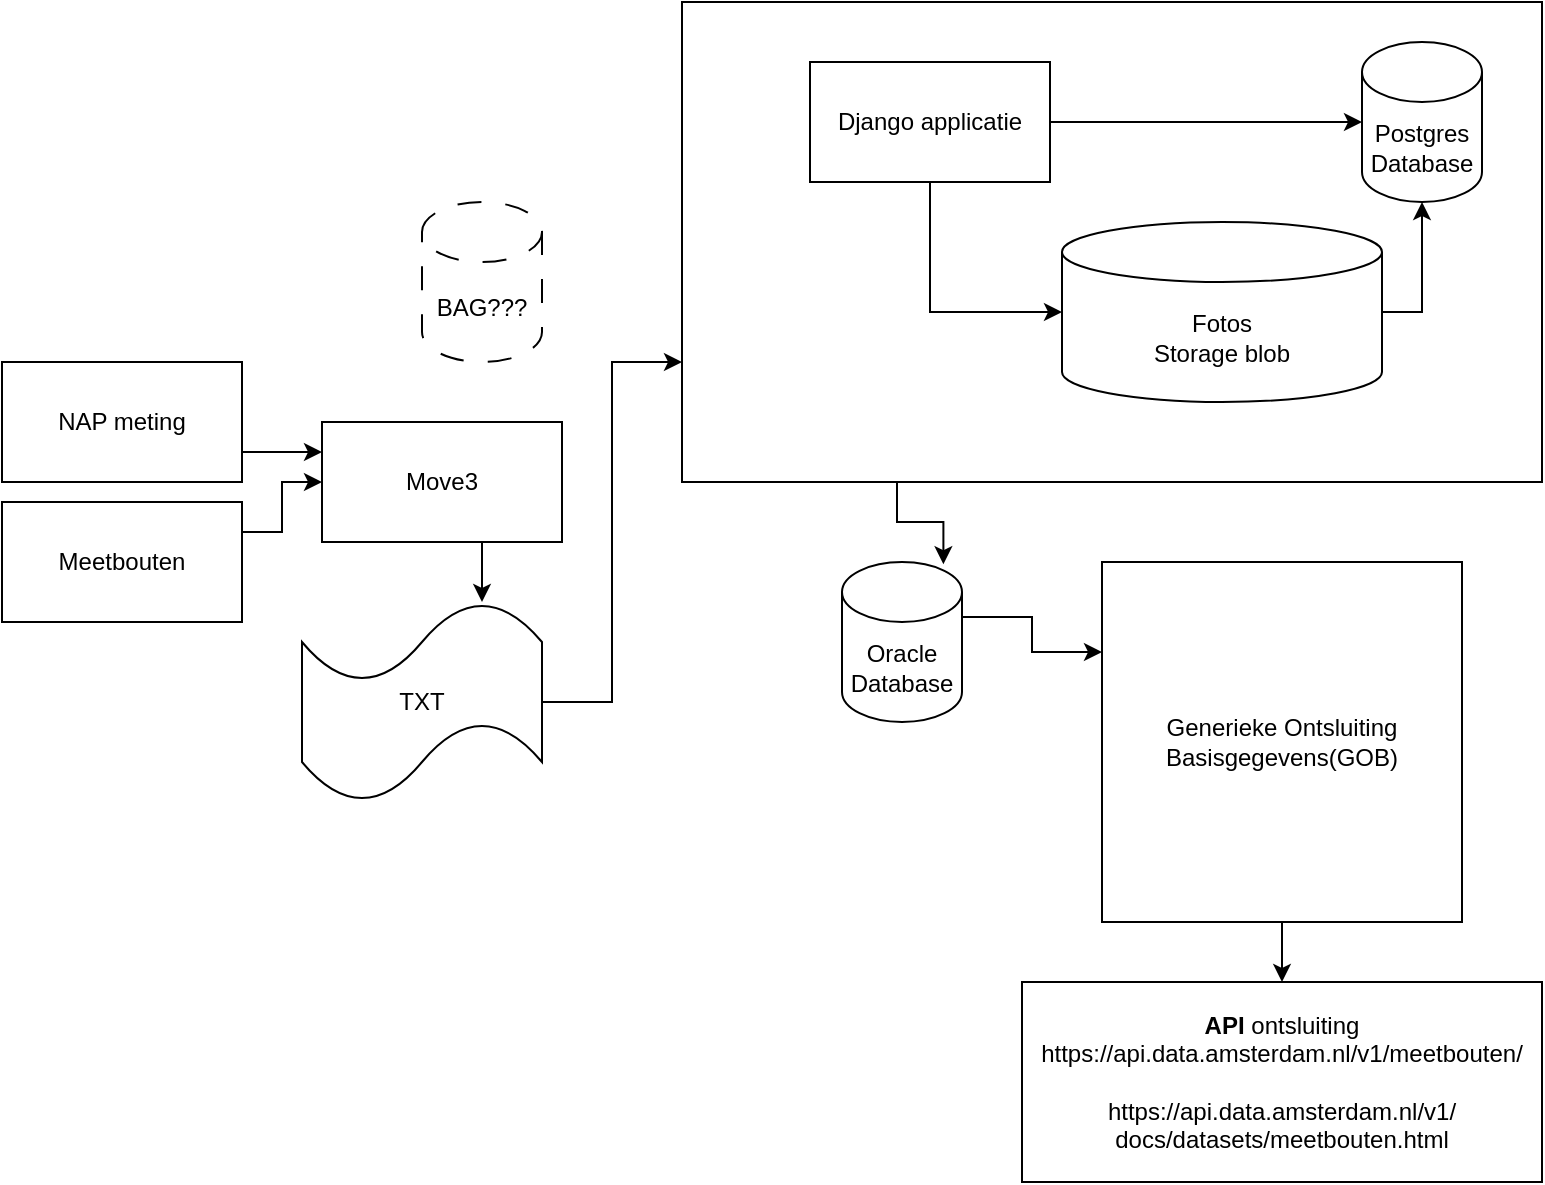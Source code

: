 <mxfile version="20.8.0" type="device"><diagram id="DhFzbcQDXfOQfDzTYH4B" name="Page-1"><mxGraphModel dx="986" dy="944" grid="1" gridSize="10" guides="1" tooltips="1" connect="1" arrows="1" fold="1" page="1" pageScale="1" pageWidth="827" pageHeight="1169" math="0" shadow="0"><root><mxCell id="0"/><mxCell id="1" parent="0"/><mxCell id="i1ZBXMBibn9OO6rxgzJd-32" style="edgeStyle=orthogonalEdgeStyle;rounded=0;orthogonalLoop=1;jettySize=auto;html=1;exitX=0.25;exitY=1;exitDx=0;exitDy=0;entryX=0.845;entryY=0.014;entryDx=0;entryDy=0;entryPerimeter=0;startArrow=none;startFill=0;" edge="1" parent="1" source="i1ZBXMBibn9OO6rxgzJd-12" target="i1ZBXMBibn9OO6rxgzJd-3"><mxGeometry relative="1" as="geometry"/></mxCell><mxCell id="i1ZBXMBibn9OO6rxgzJd-12" value="" style="rounded=0;whiteSpace=wrap;html=1;" vertex="1" parent="1"><mxGeometry x="350" y="110" width="430" height="240" as="geometry"/></mxCell><mxCell id="i1ZBXMBibn9OO6rxgzJd-34" style="edgeStyle=orthogonalEdgeStyle;rounded=0;orthogonalLoop=1;jettySize=auto;html=1;exitX=1;exitY=0.75;exitDx=0;exitDy=0;entryX=0;entryY=0.25;entryDx=0;entryDy=0;startArrow=none;startFill=0;" edge="1" parent="1" source="i1ZBXMBibn9OO6rxgzJd-1" target="i1ZBXMBibn9OO6rxgzJd-33"><mxGeometry relative="1" as="geometry"/></mxCell><mxCell id="i1ZBXMBibn9OO6rxgzJd-1" value="NAP meting" style="rounded=0;whiteSpace=wrap;html=1;" vertex="1" parent="1"><mxGeometry x="10" y="290" width="120" height="60" as="geometry"/></mxCell><mxCell id="i1ZBXMBibn9OO6rxgzJd-41" style="edgeStyle=orthogonalEdgeStyle;rounded=0;orthogonalLoop=1;jettySize=auto;html=1;exitX=1;exitY=0;exitDx=0;exitDy=27.5;exitPerimeter=0;entryX=0;entryY=0.25;entryDx=0;entryDy=0;startArrow=none;startFill=0;" edge="1" parent="1" source="i1ZBXMBibn9OO6rxgzJd-3" target="i1ZBXMBibn9OO6rxgzJd-25"><mxGeometry relative="1" as="geometry"/></mxCell><mxCell id="i1ZBXMBibn9OO6rxgzJd-3" value="Oracle Database" style="shape=cylinder3;whiteSpace=wrap;html=1;boundedLbl=1;backgroundOutline=1;size=15;" vertex="1" parent="1"><mxGeometry x="430" y="390" width="60" height="80" as="geometry"/></mxCell><mxCell id="i1ZBXMBibn9OO6rxgzJd-7" value="&lt;b&gt;API&lt;/b&gt; ontsluiting&lt;br&gt;https://api.data.amsterdam.nl/v1/meetbouten/&lt;br&gt;&lt;br&gt;https://api.data.amsterdam.nl/v1/&lt;br&gt;docs/datasets/meetbouten.html" style="rounded=0;whiteSpace=wrap;html=1;" vertex="1" parent="1"><mxGeometry x="520" y="600" width="260" height="100" as="geometry"/></mxCell><mxCell id="i1ZBXMBibn9OO6rxgzJd-9" value="Postgres Database" style="shape=cylinder3;whiteSpace=wrap;html=1;boundedLbl=1;backgroundOutline=1;size=15;" vertex="1" parent="1"><mxGeometry x="690" y="130" width="60" height="80" as="geometry"/></mxCell><mxCell id="i1ZBXMBibn9OO6rxgzJd-22" style="edgeStyle=orthogonalEdgeStyle;rounded=0;orthogonalLoop=1;jettySize=auto;html=1;exitX=1;exitY=0.5;exitDx=0;exitDy=0;exitPerimeter=0;entryX=0.5;entryY=1;entryDx=0;entryDy=0;entryPerimeter=0;startArrow=none;startFill=0;" edge="1" parent="1" source="i1ZBXMBibn9OO6rxgzJd-10" target="i1ZBXMBibn9OO6rxgzJd-9"><mxGeometry relative="1" as="geometry"/></mxCell><mxCell id="i1ZBXMBibn9OO6rxgzJd-10" value="Fotos&lt;br&gt;Storage blob" style="shape=cylinder3;whiteSpace=wrap;html=1;boundedLbl=1;backgroundOutline=1;size=15;" vertex="1" parent="1"><mxGeometry x="540" y="220" width="160" height="90" as="geometry"/></mxCell><mxCell id="i1ZBXMBibn9OO6rxgzJd-14" style="edgeStyle=orthogonalEdgeStyle;rounded=0;orthogonalLoop=1;jettySize=auto;html=1;exitX=1;exitY=0.5;exitDx=0;exitDy=0;entryX=0;entryY=0.5;entryDx=0;entryDy=0;entryPerimeter=0;startArrow=none;startFill=0;" edge="1" parent="1" source="i1ZBXMBibn9OO6rxgzJd-11" target="i1ZBXMBibn9OO6rxgzJd-9"><mxGeometry relative="1" as="geometry"/></mxCell><mxCell id="i1ZBXMBibn9OO6rxgzJd-21" style="edgeStyle=orthogonalEdgeStyle;rounded=0;orthogonalLoop=1;jettySize=auto;html=1;exitX=0.5;exitY=1;exitDx=0;exitDy=0;entryX=0;entryY=0.5;entryDx=0;entryDy=0;entryPerimeter=0;startArrow=none;startFill=0;" edge="1" parent="1" source="i1ZBXMBibn9OO6rxgzJd-11" target="i1ZBXMBibn9OO6rxgzJd-10"><mxGeometry relative="1" as="geometry"/></mxCell><mxCell id="i1ZBXMBibn9OO6rxgzJd-11" value="Django applicatie" style="rounded=0;whiteSpace=wrap;html=1;" vertex="1" parent="1"><mxGeometry x="414" y="140" width="120" height="60" as="geometry"/></mxCell><mxCell id="i1ZBXMBibn9OO6rxgzJd-40" value="" style="edgeStyle=orthogonalEdgeStyle;rounded=0;orthogonalLoop=1;jettySize=auto;html=1;startArrow=none;startFill=0;" edge="1" parent="1" source="i1ZBXMBibn9OO6rxgzJd-25" target="i1ZBXMBibn9OO6rxgzJd-7"><mxGeometry relative="1" as="geometry"/></mxCell><mxCell id="i1ZBXMBibn9OO6rxgzJd-25" value="Generieke Ontsluiting Basisgegevens(GOB)" style="whiteSpace=wrap;html=1;aspect=fixed;labelBackgroundColor=none;" vertex="1" parent="1"><mxGeometry x="560" y="390" width="180" height="180" as="geometry"/></mxCell><mxCell id="i1ZBXMBibn9OO6rxgzJd-27" value="BAG???" style="shape=cylinder3;whiteSpace=wrap;html=1;boundedLbl=1;backgroundOutline=1;size=15;labelBackgroundColor=none;dashed=1;dashPattern=12 12;" vertex="1" parent="1"><mxGeometry x="220" y="210" width="60" height="80" as="geometry"/></mxCell><mxCell id="i1ZBXMBibn9OO6rxgzJd-36" style="edgeStyle=orthogonalEdgeStyle;rounded=0;orthogonalLoop=1;jettySize=auto;html=1;exitX=0.5;exitY=1;exitDx=0;exitDy=0;entryX=0.75;entryY=0;entryDx=0;entryDy=0;entryPerimeter=0;startArrow=none;startFill=0;" edge="1" parent="1" source="i1ZBXMBibn9OO6rxgzJd-33" target="i1ZBXMBibn9OO6rxgzJd-35"><mxGeometry relative="1" as="geometry"/></mxCell><mxCell id="i1ZBXMBibn9OO6rxgzJd-33" value="Move3" style="rounded=0;whiteSpace=wrap;html=1;labelBackgroundColor=none;" vertex="1" parent="1"><mxGeometry x="170" y="320" width="120" height="60" as="geometry"/></mxCell><mxCell id="i1ZBXMBibn9OO6rxgzJd-37" style="edgeStyle=orthogonalEdgeStyle;rounded=0;orthogonalLoop=1;jettySize=auto;html=1;exitX=1;exitY=0.5;exitDx=0;exitDy=0;exitPerimeter=0;entryX=0;entryY=0.75;entryDx=0;entryDy=0;startArrow=none;startFill=0;" edge="1" parent="1" source="i1ZBXMBibn9OO6rxgzJd-35" target="i1ZBXMBibn9OO6rxgzJd-12"><mxGeometry relative="1" as="geometry"/></mxCell><mxCell id="i1ZBXMBibn9OO6rxgzJd-35" value="TXT" style="shape=tape;whiteSpace=wrap;html=1;labelBackgroundColor=none;" vertex="1" parent="1"><mxGeometry x="160" y="410" width="120" height="100" as="geometry"/></mxCell><mxCell id="i1ZBXMBibn9OO6rxgzJd-39" style="edgeStyle=orthogonalEdgeStyle;rounded=0;orthogonalLoop=1;jettySize=auto;html=1;exitX=1;exitY=0.25;exitDx=0;exitDy=0;entryX=0;entryY=0.5;entryDx=0;entryDy=0;startArrow=none;startFill=0;" edge="1" parent="1" source="i1ZBXMBibn9OO6rxgzJd-38" target="i1ZBXMBibn9OO6rxgzJd-33"><mxGeometry relative="1" as="geometry"/></mxCell><mxCell id="i1ZBXMBibn9OO6rxgzJd-38" value="Meetbouten" style="rounded=0;whiteSpace=wrap;html=1;labelBackgroundColor=none;" vertex="1" parent="1"><mxGeometry x="10" y="360" width="120" height="60" as="geometry"/></mxCell></root></mxGraphModel></diagram></mxfile>
